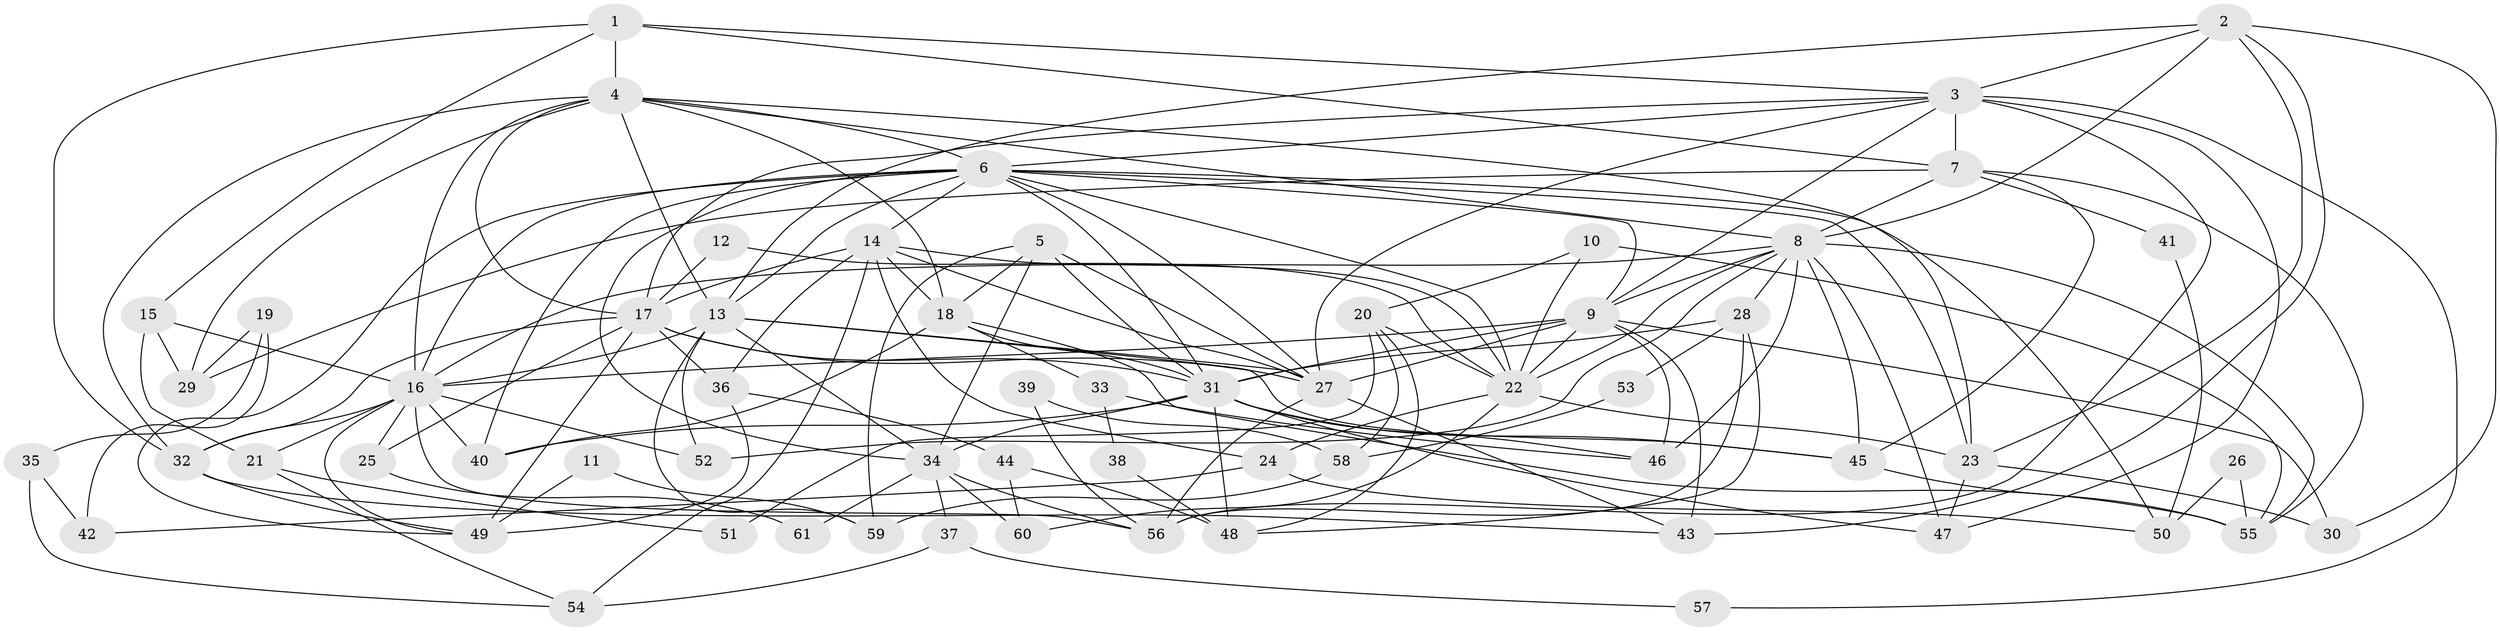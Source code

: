 // original degree distribution, {5: 0.1652892561983471, 2: 0.1322314049586777, 6: 0.14049586776859505, 3: 0.30578512396694213, 4: 0.21487603305785125, 7: 0.04132231404958678}
// Generated by graph-tools (version 1.1) at 2025/50/03/04/25 22:50:48]
// undirected, 61 vertices, 160 edges
graph export_dot {
  node [color=gray90,style=filled];
  1;
  2;
  3;
  4;
  5;
  6;
  7;
  8;
  9;
  10;
  11;
  12;
  13;
  14;
  15;
  16;
  17;
  18;
  19;
  20;
  21;
  22;
  23;
  24;
  25;
  26;
  27;
  28;
  29;
  30;
  31;
  32;
  33;
  34;
  35;
  36;
  37;
  38;
  39;
  40;
  41;
  42;
  43;
  44;
  45;
  46;
  47;
  48;
  49;
  50;
  51;
  52;
  53;
  54;
  55;
  56;
  57;
  58;
  59;
  60;
  61;
  1 -- 3 [weight=1.0];
  1 -- 4 [weight=1.0];
  1 -- 7 [weight=1.0];
  1 -- 15 [weight=1.0];
  1 -- 32 [weight=1.0];
  2 -- 3 [weight=2.0];
  2 -- 8 [weight=1.0];
  2 -- 13 [weight=1.0];
  2 -- 23 [weight=1.0];
  2 -- 30 [weight=1.0];
  2 -- 43 [weight=1.0];
  3 -- 6 [weight=1.0];
  3 -- 7 [weight=1.0];
  3 -- 9 [weight=1.0];
  3 -- 17 [weight=1.0];
  3 -- 27 [weight=1.0];
  3 -- 47 [weight=1.0];
  3 -- 56 [weight=1.0];
  3 -- 57 [weight=1.0];
  4 -- 6 [weight=3.0];
  4 -- 8 [weight=1.0];
  4 -- 13 [weight=2.0];
  4 -- 16 [weight=1.0];
  4 -- 17 [weight=1.0];
  4 -- 18 [weight=1.0];
  4 -- 23 [weight=1.0];
  4 -- 29 [weight=1.0];
  4 -- 32 [weight=1.0];
  5 -- 18 [weight=1.0];
  5 -- 27 [weight=1.0];
  5 -- 31 [weight=1.0];
  5 -- 34 [weight=2.0];
  5 -- 59 [weight=1.0];
  6 -- 9 [weight=1.0];
  6 -- 13 [weight=2.0];
  6 -- 14 [weight=1.0];
  6 -- 16 [weight=1.0];
  6 -- 22 [weight=2.0];
  6 -- 23 [weight=1.0];
  6 -- 27 [weight=2.0];
  6 -- 31 [weight=1.0];
  6 -- 34 [weight=2.0];
  6 -- 40 [weight=1.0];
  6 -- 49 [weight=1.0];
  6 -- 50 [weight=1.0];
  7 -- 8 [weight=1.0];
  7 -- 29 [weight=1.0];
  7 -- 41 [weight=1.0];
  7 -- 45 [weight=1.0];
  7 -- 55 [weight=1.0];
  8 -- 9 [weight=1.0];
  8 -- 16 [weight=1.0];
  8 -- 22 [weight=1.0];
  8 -- 28 [weight=1.0];
  8 -- 45 [weight=2.0];
  8 -- 46 [weight=1.0];
  8 -- 47 [weight=1.0];
  8 -- 52 [weight=1.0];
  8 -- 55 [weight=1.0];
  9 -- 16 [weight=2.0];
  9 -- 22 [weight=1.0];
  9 -- 27 [weight=2.0];
  9 -- 30 [weight=1.0];
  9 -- 31 [weight=2.0];
  9 -- 43 [weight=1.0];
  9 -- 46 [weight=1.0];
  10 -- 20 [weight=1.0];
  10 -- 22 [weight=1.0];
  10 -- 55 [weight=1.0];
  11 -- 49 [weight=1.0];
  11 -- 59 [weight=1.0];
  12 -- 17 [weight=1.0];
  12 -- 22 [weight=1.0];
  13 -- 16 [weight=1.0];
  13 -- 27 [weight=1.0];
  13 -- 34 [weight=1.0];
  13 -- 45 [weight=1.0];
  13 -- 52 [weight=1.0];
  13 -- 59 [weight=1.0];
  14 -- 17 [weight=1.0];
  14 -- 18 [weight=1.0];
  14 -- 22 [weight=1.0];
  14 -- 24 [weight=1.0];
  14 -- 27 [weight=1.0];
  14 -- 36 [weight=1.0];
  14 -- 54 [weight=1.0];
  15 -- 16 [weight=1.0];
  15 -- 21 [weight=2.0];
  15 -- 29 [weight=1.0];
  16 -- 21 [weight=1.0];
  16 -- 25 [weight=1.0];
  16 -- 32 [weight=1.0];
  16 -- 40 [weight=1.0];
  16 -- 49 [weight=1.0];
  16 -- 52 [weight=1.0];
  16 -- 56 [weight=1.0];
  17 -- 25 [weight=1.0];
  17 -- 27 [weight=1.0];
  17 -- 31 [weight=1.0];
  17 -- 32 [weight=1.0];
  17 -- 36 [weight=2.0];
  17 -- 49 [weight=1.0];
  18 -- 31 [weight=1.0];
  18 -- 33 [weight=1.0];
  18 -- 40 [weight=1.0];
  18 -- 55 [weight=1.0];
  19 -- 29 [weight=1.0];
  19 -- 35 [weight=1.0];
  19 -- 42 [weight=1.0];
  20 -- 22 [weight=1.0];
  20 -- 48 [weight=1.0];
  20 -- 51 [weight=1.0];
  20 -- 58 [weight=1.0];
  21 -- 51 [weight=1.0];
  21 -- 54 [weight=1.0];
  22 -- 23 [weight=1.0];
  22 -- 24 [weight=1.0];
  22 -- 60 [weight=1.0];
  23 -- 30 [weight=1.0];
  23 -- 47 [weight=1.0];
  24 -- 42 [weight=1.0];
  24 -- 50 [weight=1.0];
  25 -- 61 [weight=1.0];
  26 -- 50 [weight=1.0];
  26 -- 55 [weight=1.0];
  27 -- 43 [weight=1.0];
  27 -- 56 [weight=2.0];
  28 -- 31 [weight=1.0];
  28 -- 48 [weight=1.0];
  28 -- 53 [weight=1.0];
  28 -- 56 [weight=1.0];
  31 -- 34 [weight=1.0];
  31 -- 40 [weight=1.0];
  31 -- 45 [weight=1.0];
  31 -- 46 [weight=1.0];
  31 -- 47 [weight=1.0];
  31 -- 48 [weight=1.0];
  32 -- 43 [weight=1.0];
  32 -- 49 [weight=1.0];
  33 -- 38 [weight=1.0];
  33 -- 46 [weight=1.0];
  34 -- 37 [weight=1.0];
  34 -- 56 [weight=1.0];
  34 -- 60 [weight=1.0];
  34 -- 61 [weight=1.0];
  35 -- 42 [weight=1.0];
  35 -- 54 [weight=1.0];
  36 -- 44 [weight=1.0];
  36 -- 49 [weight=1.0];
  37 -- 54 [weight=1.0];
  37 -- 57 [weight=1.0];
  38 -- 48 [weight=1.0];
  39 -- 56 [weight=1.0];
  39 -- 58 [weight=1.0];
  41 -- 50 [weight=1.0];
  44 -- 48 [weight=1.0];
  44 -- 60 [weight=1.0];
  45 -- 55 [weight=1.0];
  53 -- 58 [weight=1.0];
  58 -- 59 [weight=1.0];
}
